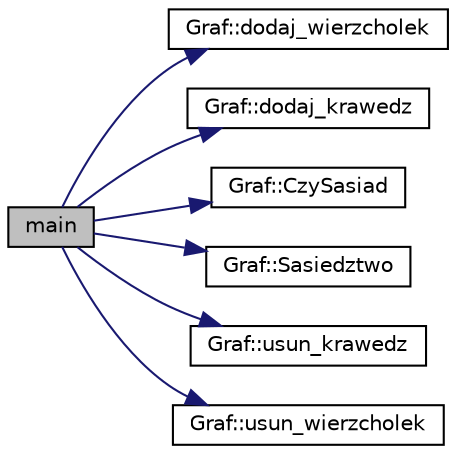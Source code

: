 digraph G
{
  edge [fontname="Helvetica",fontsize="10",labelfontname="Helvetica",labelfontsize="10"];
  node [fontname="Helvetica",fontsize="10",shape=record];
  rankdir="LR";
  Node1 [label="main",height=0.2,width=0.4,color="black", fillcolor="grey75", style="filled" fontcolor="black"];
  Node1 -> Node2 [color="midnightblue",fontsize="10",style="solid",fontname="Helvetica"];
  Node2 [label="Graf::dodaj_wierzcholek",height=0.2,width=0.4,color="black", fillcolor="white", style="filled",URL="$class_graf.html#a40ce58fbf1a20123da855ac6f2fe9fc3",tooltip="Prototyp funkcji dodającej wierzchołek."];
  Node1 -> Node3 [color="midnightblue",fontsize="10",style="solid",fontname="Helvetica"];
  Node3 [label="Graf::dodaj_krawedz",height=0.2,width=0.4,color="black", fillcolor="white", style="filled",URL="$class_graf.html#a84371428934edef93a783ee6a8fac0a5",tooltip="Prototyp funkcji dodającej krawedz."];
  Node1 -> Node4 [color="midnightblue",fontsize="10",style="solid",fontname="Helvetica"];
  Node4 [label="Graf::CzySasiad",height=0.2,width=0.4,color="black", fillcolor="white", style="filled",URL="$class_graf.html#a01861cca27929e19cff4afa6193dd0be",tooltip="Prototyp funkcji sprawdzajacej czy sa sasiadami."];
  Node1 -> Node5 [color="midnightblue",fontsize="10",style="solid",fontname="Helvetica"];
  Node5 [label="Graf::Sasiedztwo",height=0.2,width=0.4,color="black", fillcolor="white", style="filled",URL="$class_graf.html#aa76ff60cadbe258042e4c58af1719ad8"];
  Node1 -> Node6 [color="midnightblue",fontsize="10",style="solid",fontname="Helvetica"];
  Node6 [label="Graf::usun_krawedz",height=0.2,width=0.4,color="black", fillcolor="white", style="filled",URL="$class_graf.html#a46ddf0b86582f28a5dfa57348799ed9b",tooltip="Prototyp funkcji dousuwającej krawedz."];
  Node1 -> Node7 [color="midnightblue",fontsize="10",style="solid",fontname="Helvetica"];
  Node7 [label="Graf::usun_wierzcholek",height=0.2,width=0.4,color="black", fillcolor="white", style="filled",URL="$class_graf.html#a87147813c1c05b9f9cd35a9eb4cef738",tooltip="Prototyp funkcji usuwajacej wierzchołek."];
}
